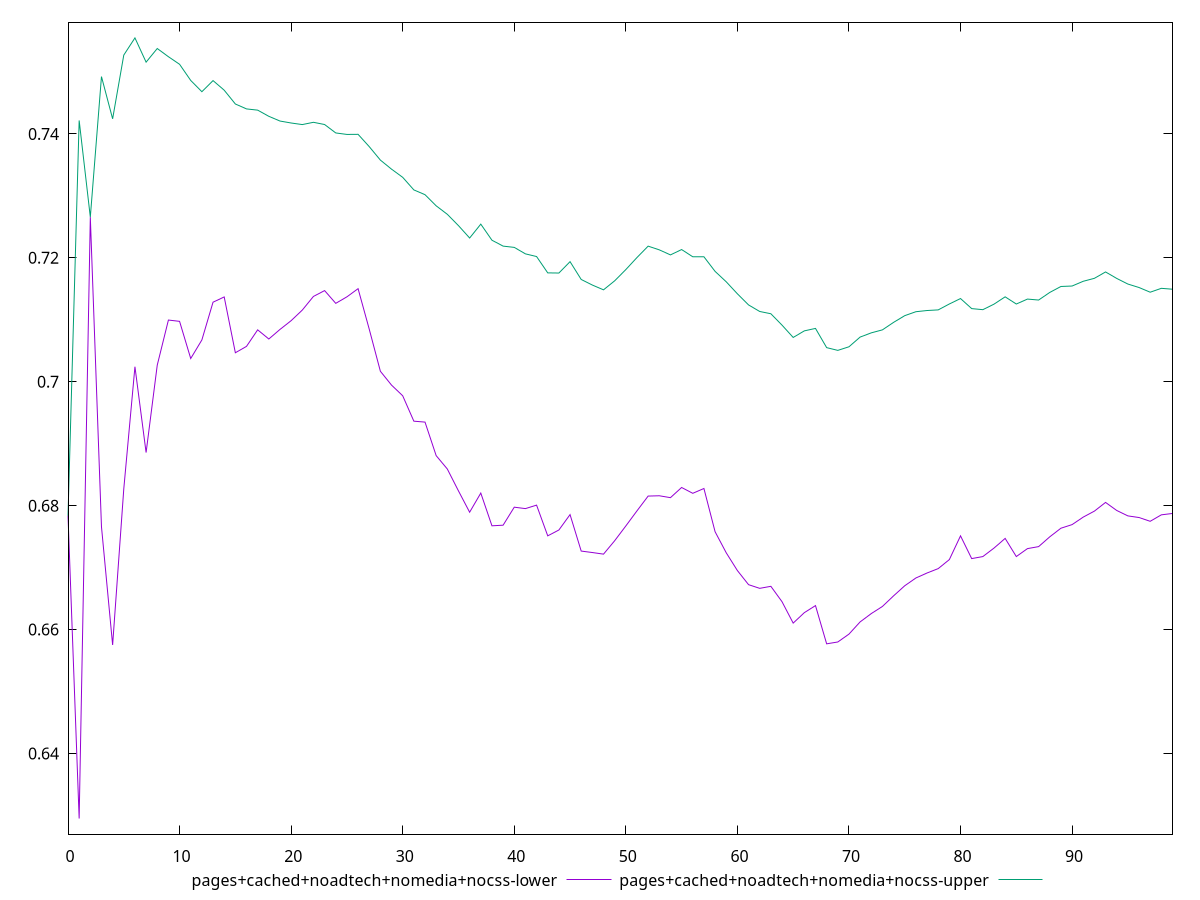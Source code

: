 reset

$pagesCachedNoadtechNomediaNocssLower <<EOF
0 0.6783695386044218
1 0.6294875795050975
2 0.7265814399178924
3 0.6766001829788003
4 0.657503097001319
5 0.6827092107908128
6 0.7024265142818618
7 0.6885675410968439
8 0.7026846192947964
9 0.709962078912384
10 0.7097517018922883
11 0.703752213013498
12 0.7067527235568948
13 0.71284467362284
14 0.7136923286155202
15 0.7046821557938946
16 0.7057124942818537
17 0.7083803082676627
18 0.7069029712893578
19 0.7084465797322339
20 0.709861628708332
21 0.71157008746287
22 0.7137775682771376
23 0.7147174186650617
24 0.7126578276682717
25 0.7137104607142791
26 0.7150267060197505
27 0.7084940054357776
28 0.7016914859825621
29 0.6994554047009678
30 0.6977367316238318
31 0.6936350754217879
32 0.6934860327029502
33 0.6880719045990715
34 0.6859116828719297
35 0.6823723089465612
36 0.6789385111728059
37 0.6820276877277468
38 0.6767446183265577
39 0.6768430874929661
40 0.6797502058246241
41 0.6795198716768835
42 0.6800828342927957
43 0.6751226169257301
44 0.6760673609063158
45 0.6785530146351095
46 0.6726656516427827
47 0.6724287182550532
48 0.67217091511599
49 0.674335839668487
50 0.6767194760655548
51 0.6791570552860648
52 0.6815444399429899
53 0.6815941340703382
54 0.6812874836495981
55 0.6829307588577213
56 0.6819903000507301
57 0.6827674730989335
58 0.6757890836957491
59 0.6723845612867407
60 0.6695181778799847
61 0.667240951740181
62 0.6666475811211792
63 0.6669751137183224
64 0.6644891664842139
65 0.6610366011678176
66 0.6627254150697122
67 0.6638623767246067
68 0.6576897321973371
69 0.6579885470770988
70 0.6592578127412223
71 0.6612290697427705
72 0.6625738723034648
73 0.6637261217774486
74 0.6654360689079754
75 0.6670650511339289
76 0.6683217479359285
77 0.6691256734016996
78 0.6698346254199474
79 0.6712961300245183
80 0.6751217822321014
81 0.6714508005235734
82 0.6717770412739809
83 0.6731455208258258
84 0.6747097337572342
85 0.6717785892782153
86 0.6730621563830952
87 0.6733842544579638
88 0.674966567875348
89 0.6763552744980703
90 0.6769369765110154
91 0.6781508938555784
92 0.6791143681739635
93 0.6805201510464438
94 0.6792199904539991
95 0.6783452208431509
96 0.6780798683823072
97 0.6774721916076654
98 0.6785140194871304
99 0.6787369709296256
EOF

$pagesCachedNoadtechNomediaNocssUpper <<EOF
0 0.6783695386044218
1 0.7421833481173107
2 0.7265814399178924
3 0.7492639890774154
4 0.7424456237355358
5 0.7527396738054852
6 0.7555108500289045
7 0.7515970314320763
8 0.7537993074612546
9 0.7524742359686535
10 0.7512525344344112
11 0.7486426712941997
12 0.746825920964303
13 0.7486181861402426
14 0.7470688624335734
15 0.7448410329054992
16 0.7440482729002996
17 0.7438495288548472
18 0.7428528454107495
19 0.7420900244379285
20 0.7417737142455315
21 0.7415201494153582
22 0.7418852454926218
23 0.7415282073321875
24 0.7401684382055657
25 0.7399280212446039
26 0.7399451500557478
27 0.7379593843600034
28 0.7357833070474248
29 0.7343191075327824
30 0.7330022728063469
31 0.7309695866187513
32 0.7301988795529557
33 0.7284023633596974
34 0.727031667965988
35 0.7252013717934975
36 0.7232044684588939
37 0.7254464363686967
38 0.7228475572094617
39 0.7218980770264669
40 0.7216912582206254
41 0.7206468111579034
42 0.7202150952978471
43 0.7175768174767345
44 0.7175515615567173
45 0.7193896451315434
46 0.7165129276148634
47 0.7156108209964871
48 0.7148398996235297
49 0.7162953142845149
50 0.718110524530754
51 0.7200551985611592
52 0.721892440425952
53 0.7212927642788078
54 0.7204797429924887
55 0.7213430574012217
56 0.7201769917065504
57 0.7201759540255943
58 0.7178194539507116
59 0.7161365624167648
60 0.7141980472842079
61 0.712404160017975
62 0.7113455545946794
63 0.7109793602308987
64 0.709140130898684
65 0.7071528914399415
66 0.7082141684866154
67 0.7086111249960011
68 0.7055082547053898
69 0.7050655255665383
70 0.7056454879776421
71 0.7072129429228027
72 0.7078939093272266
73 0.7083772051214012
74 0.7095871842197071
75 0.7106706144873882
76 0.7113070352929216
77 0.7115003701357326
78 0.7116018074129566
79 0.7125575166500066
80 0.713434957451357
81 0.7118094299630114
82 0.7116365944668174
83 0.7125274448054794
84 0.7137086606638364
85 0.7125500927611572
86 0.7133469452390613
87 0.7131913825435539
88 0.7144203023559252
89 0.715381882227424
90 0.7154543752761471
91 0.716221164411799
92 0.7166980879699045
93 0.717726725972081
94 0.7166816405556082
95 0.7157746798266509
96 0.7152148533077579
97 0.7144566221369923
98 0.7150823341103862
99 0.7149398543861858
EOF

set key outside below
set xrange [0:99]
set yrange [0.6269671140946214:0.7580313154393806]
set trange [0.6269671140946214:0.7580313154393806]
set terminal svg size 640, 520 enhanced background rgb 'white'
set output "report_00014_2021-02-09T15:56:05.503Z/meta/scoreEstimate/comparison/sorted/4_vs_5.svg"

plot $pagesCachedNoadtechNomediaNocssLower title "pages+cached+noadtech+nomedia+nocss-lower" with line, \
     $pagesCachedNoadtechNomediaNocssUpper title "pages+cached+noadtech+nomedia+nocss-upper" with line

reset
